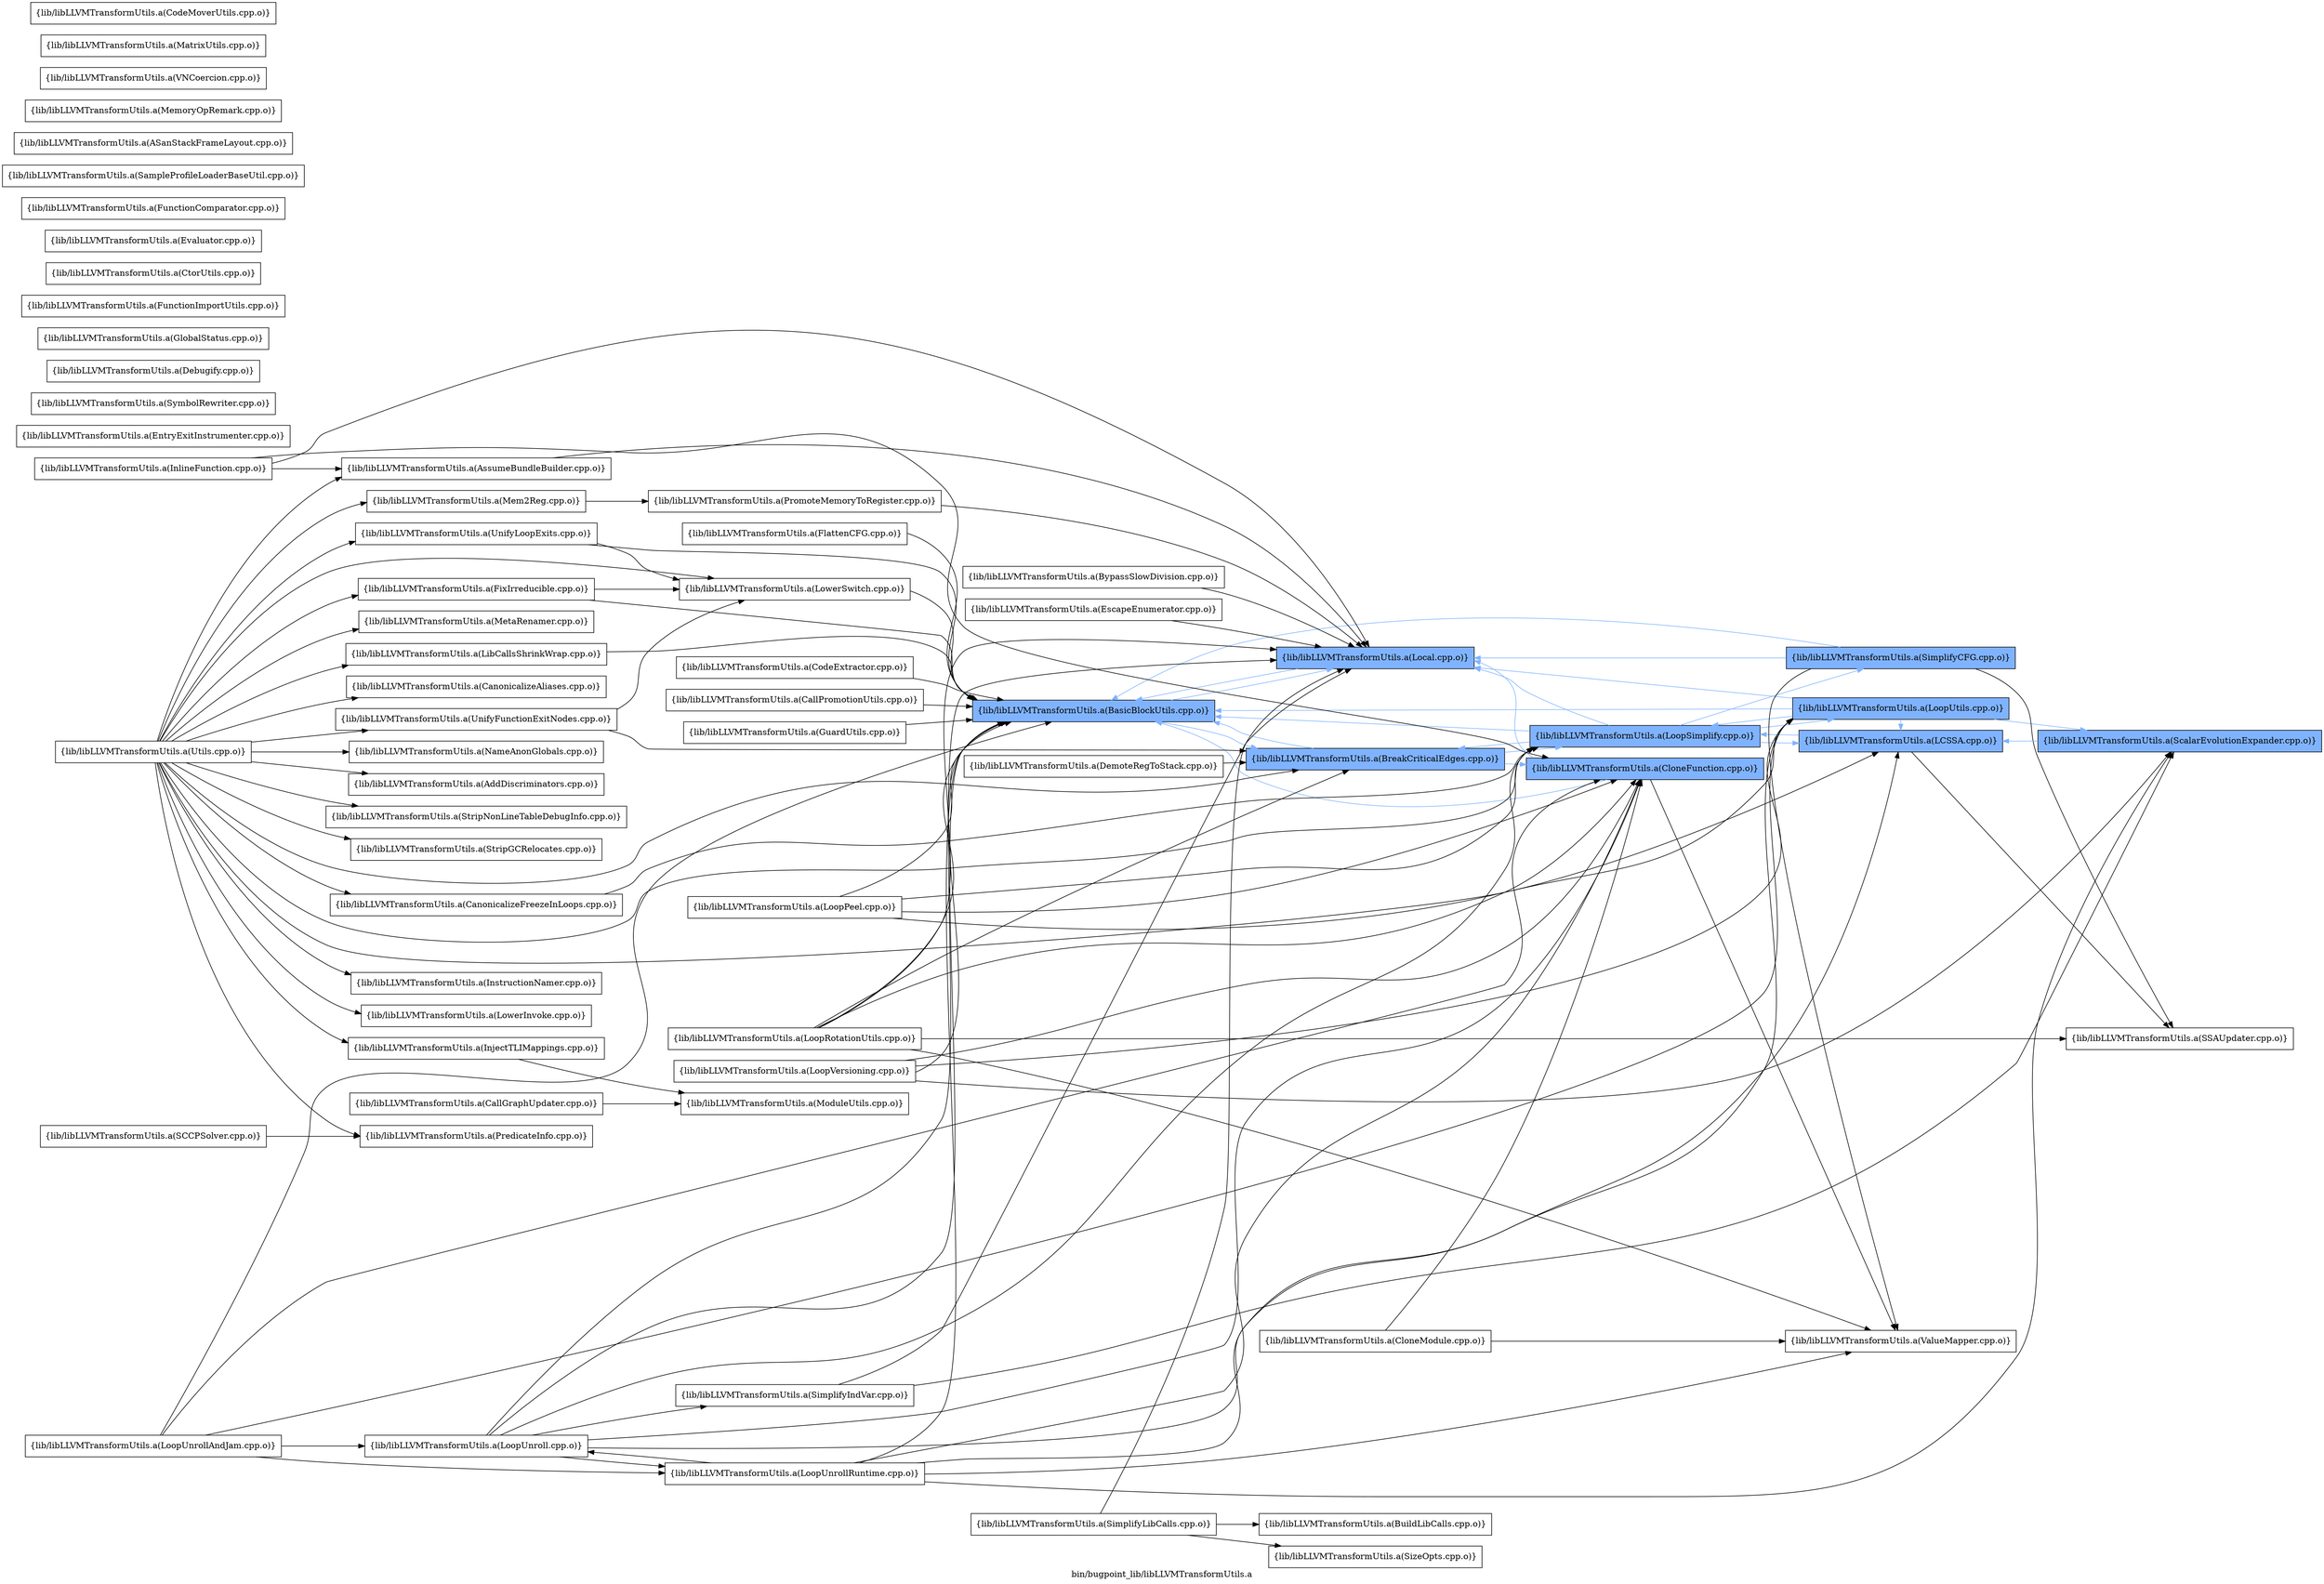 digraph "bin/bugpoint_lib/libLLVMTransformUtils.a" {
	label="bin/bugpoint_lib/libLLVMTransformUtils.a";
	rankdir=LR;
	{ rank=same; Node0x562dac235268;  }
	{ rank=same; Node0x562dac234ae8; Node0x562dac21b408;  }
	{ rank=same; Node0x562dac224a08; Node0x562dac2133e8;  }
	{ rank=same; Node0x562dac212fd8; Node0x562dac21c218; Node0x562dac231438; Node0x562dac2178f8;  }
	{ rank=same; Node0x562dac235268;  }
	{ rank=same; Node0x562dac234ae8; Node0x562dac21b408;  }
	{ rank=same; Node0x562dac224a08; Node0x562dac2133e8;  }
	{ rank=same; Node0x562dac212fd8; Node0x562dac21c218; Node0x562dac231438; Node0x562dac2178f8;  }

	Node0x562dac235268 [shape=record,shape=box,group=1,style=filled,fillcolor="0.600000 0.5 1",label="{lib/libLLVMTransformUtils.a(BasicBlockUtils.cpp.o)}"];
	Node0x562dac235268 -> Node0x562dac234ae8[color="0.600000 0.5 1"];
	Node0x562dac235268 -> Node0x562dac21b408[color="0.600000 0.5 1"];
	Node0x562dac224378 [shape=record,shape=box,group=0,label="{lib/libLLVMTransformUtils.a(CloneModule.cpp.o)}"];
	Node0x562dac224378 -> Node0x562dac224a08;
	Node0x562dac224378 -> Node0x562dac212fd8;
	Node0x562dac21b408 [shape=record,shape=box,group=1,style=filled,fillcolor="0.600000 0.5 1",label="{lib/libLLVMTransformUtils.a(Local.cpp.o)}"];
	Node0x562dac21b408 -> Node0x562dac235268[color="0.600000 0.5 1"];
	Node0x562dac2178f8 [shape=record,shape=box,group=1,style=filled,fillcolor="0.600000 0.5 1",label="{lib/libLLVMTransformUtils.a(SimplifyCFG.cpp.o)}"];
	Node0x562dac2178f8 -> Node0x562dac235268[color="0.600000 0.5 1"];
	Node0x562dac2178f8 -> Node0x562dac21b408[color="0.600000 0.5 1"];
	Node0x562dac2178f8 -> Node0x562dac21bcc8;
	Node0x562dac2178f8 -> Node0x562dac212fd8;
	Node0x562dac212fd8 [shape=record,shape=box,group=0,label="{lib/libLLVMTransformUtils.a(ValueMapper.cpp.o)}"];
	Node0x562dac234ae8 [shape=record,shape=box,group=1,style=filled,fillcolor="0.600000 0.5 1",label="{lib/libLLVMTransformUtils.a(BreakCriticalEdges.cpp.o)}"];
	Node0x562dac234ae8 -> Node0x562dac235268[color="0.600000 0.5 1"];
	Node0x562dac234ae8 -> Node0x562dac224a08[color="0.600000 0.5 1"];
	Node0x562dac234ae8 -> Node0x562dac2133e8[color="0.600000 0.5 1"];
	Node0x562dac2218a8 [shape=record,shape=box,group=0,label="{lib/libLLVMTransformUtils.a(EntryExitInstrumenter.cpp.o)}"];
	Node0x562dac222b68 [shape=record,shape=box,group=0,label="{lib/libLLVMTransformUtils.a(FixIrreducible.cpp.o)}"];
	Node0x562dac222b68 -> Node0x562dac235268;
	Node0x562dac222b68 -> Node0x562dac232b08;
	Node0x562dac21a7d8 [shape=record,shape=box,group=0,label="{lib/libLLVMTransformUtils.a(InjectTLIMappings.cpp.o)}"];
	Node0x562dac21a7d8 -> Node0x562dac2146a8;
	Node0x562dac21a238 [shape=record,shape=box,group=0,label="{lib/libLLVMTransformUtils.a(InstructionNamer.cpp.o)}"];
	Node0x562dac21c218 [shape=record,shape=box,group=1,style=filled,fillcolor="0.600000 0.5 1",label="{lib/libLLVMTransformUtils.a(LCSSA.cpp.o)}"];
	Node0x562dac21c218 -> Node0x562dac2133e8[color="0.600000 0.5 1"];
	Node0x562dac21c218 -> Node0x562dac21bcc8;
	Node0x562dac21bb38 [shape=record,shape=box,group=0,label="{lib/libLLVMTransformUtils.a(LibCallsShrinkWrap.cpp.o)}"];
	Node0x562dac21bb38 -> Node0x562dac235268;
	Node0x562dac2133e8 [shape=record,shape=box,group=1,style=filled,fillcolor="0.600000 0.5 1",label="{lib/libLLVMTransformUtils.a(LoopSimplify.cpp.o)}"];
	Node0x562dac2133e8 -> Node0x562dac235268[color="0.600000 0.5 1"];
	Node0x562dac2133e8 -> Node0x562dac234ae8[color="0.600000 0.5 1"];
	Node0x562dac2133e8 -> Node0x562dac21c218[color="0.600000 0.5 1"];
	Node0x562dac2133e8 -> Node0x562dac21b408[color="0.600000 0.5 1"];
	Node0x562dac2133e8 -> Node0x562dac231438[color="0.600000 0.5 1"];
	Node0x562dac2133e8 -> Node0x562dac2178f8[color="0.600000 0.5 1"];
	Node0x562dac232388 [shape=record,shape=box,group=0,label="{lib/libLLVMTransformUtils.a(LowerInvoke.cpp.o)}"];
	Node0x562dac232b08 [shape=record,shape=box,group=0,label="{lib/libLLVMTransformUtils.a(LowerSwitch.cpp.o)}"];
	Node0x562dac232b08 -> Node0x562dac235268;
	Node0x562dac213668 [shape=record,shape=box,group=0,label="{lib/libLLVMTransformUtils.a(Mem2Reg.cpp.o)}"];
	Node0x562dac213668 -> Node0x562dac21b1d8;
	Node0x562dac213a28 [shape=record,shape=box,group=0,label="{lib/libLLVMTransformUtils.a(MetaRenamer.cpp.o)}"];
	Node0x562dac21a698 [shape=record,shape=box,group=0,label="{lib/libLLVMTransformUtils.a(SymbolRewriter.cpp.o)}"];
	Node0x562dac21a9b8 [shape=record,shape=box,group=0,label="{lib/libLLVMTransformUtils.a(UnifyFunctionExitNodes.cpp.o)}"];
	Node0x562dac21a9b8 -> Node0x562dac234ae8;
	Node0x562dac21a9b8 -> Node0x562dac232b08;
	Node0x562dac213ed8 [shape=record,shape=box,group=0,label="{lib/libLLVMTransformUtils.a(UnifyLoopExits.cpp.o)}"];
	Node0x562dac213ed8 -> Node0x562dac235268;
	Node0x562dac213ed8 -> Node0x562dac232b08;
	Node0x562dac213c08 [shape=record,shape=box,group=0,label="{lib/libLLVMTransformUtils.a(Utils.cpp.o)}"];
	Node0x562dac213c08 -> Node0x562dac234ef8;
	Node0x562dac213c08 -> Node0x562dac234ae8;
	Node0x562dac213c08 -> Node0x562dac223108;
	Node0x562dac213c08 -> Node0x562dac222ed8;
	Node0x562dac213c08 -> Node0x562dac222b68;
	Node0x562dac213c08 -> Node0x562dac21a7d8;
	Node0x562dac213c08 -> Node0x562dac21a238;
	Node0x562dac213c08 -> Node0x562dac21c218;
	Node0x562dac213c08 -> Node0x562dac21bb38;
	Node0x562dac213c08 -> Node0x562dac2133e8;
	Node0x562dac213c08 -> Node0x562dac232388;
	Node0x562dac213c08 -> Node0x562dac232b08;
	Node0x562dac213c08 -> Node0x562dac213668;
	Node0x562dac213c08 -> Node0x562dac213a28;
	Node0x562dac213c08 -> Node0x562dac2149c8;
	Node0x562dac213c08 -> Node0x562dac219f68;
	Node0x562dac213c08 -> Node0x562dac21a9b8;
	Node0x562dac213c08 -> Node0x562dac213ed8;
	Node0x562dac213c08 -> Node0x562dac214d88;
	Node0x562dac213c08 -> Node0x562dac212d08;
	Node0x562dac213c08 -> Node0x562dac212a38;
	Node0x562dac221b28 [shape=record,shape=box,group=0,label="{lib/libLLVMTransformUtils.a(BypassSlowDivision.cpp.o)}"];
	Node0x562dac221b28 -> Node0x562dac21b408;
	Node0x562dac21c088 [shape=record,shape=box,group=0,label="{lib/libLLVMTransformUtils.a(SimplifyLibCalls.cpp.o)}"];
	Node0x562dac21c088 -> Node0x562dac2227a8;
	Node0x562dac21c088 -> Node0x562dac21b408;
	Node0x562dac21c088 -> Node0x562dac21c308;
	Node0x562dac21c308 [shape=record,shape=box,group=0,label="{lib/libLLVMTransformUtils.a(SizeOpts.cpp.o)}"];
	Node0x562dac21b728 [shape=record,shape=box,group=1,style=filled,fillcolor="0.600000 0.5 1",label="{lib/libLLVMTransformUtils.a(ScalarEvolutionExpander.cpp.o)}"];
	Node0x562dac21b728 -> Node0x562dac21c218[color="0.600000 0.5 1"];
	Node0x562dac21aff8 [shape=record,shape=box,group=0,label="{lib/libLLVMTransformUtils.a(InlineFunction.cpp.o)}"];
	Node0x562dac21aff8 -> Node0x562dac234ef8;
	Node0x562dac21aff8 -> Node0x562dac224a08;
	Node0x562dac21aff8 -> Node0x562dac21b408;
	Node0x562dac222ed8 [shape=record,shape=box,group=0,label="{lib/libLLVMTransformUtils.a(CanonicalizeFreezeInLoops.cpp.o)}"];
	Node0x562dac222ed8 -> Node0x562dac2133e8;
	Node0x562dac222938 [shape=record,shape=box,group=0,label="{lib/libLLVMTransformUtils.a(Debugify.cpp.o)}"];
	Node0x562dac2220c8 [shape=record,shape=box,group=0,label="{lib/libLLVMTransformUtils.a(DemoteRegToStack.cpp.o)}"];
	Node0x562dac2220c8 -> Node0x562dac234ae8;
	Node0x562dac223a68 [shape=record,shape=box,group=0,label="{lib/libLLVMTransformUtils.a(EscapeEnumerator.cpp.o)}"];
	Node0x562dac223a68 -> Node0x562dac21b408;
	Node0x562dac2146a8 [shape=record,shape=box,group=0,label="{lib/libLLVMTransformUtils.a(ModuleUtils.cpp.o)}"];
	Node0x562dac231438 [shape=record,shape=box,group=1,style=filled,fillcolor="0.600000 0.5 1",label="{lib/libLLVMTransformUtils.a(LoopUtils.cpp.o)}"];
	Node0x562dac231438 -> Node0x562dac235268[color="0.600000 0.5 1"];
	Node0x562dac231438 -> Node0x562dac21c218[color="0.600000 0.5 1"];
	Node0x562dac231438 -> Node0x562dac21b408[color="0.600000 0.5 1"];
	Node0x562dac231438 -> Node0x562dac2133e8[color="0.600000 0.5 1"];
	Node0x562dac231438 -> Node0x562dac21b728[color="0.600000 0.5 1"];
	Node0x562dac224a08 [shape=record,shape=box,group=1,style=filled,fillcolor="0.600000 0.5 1",label="{lib/libLLVMTransformUtils.a(CloneFunction.cpp.o)}"];
	Node0x562dac224a08 -> Node0x562dac235268[color="0.600000 0.5 1"];
	Node0x562dac224a08 -> Node0x562dac21b408[color="0.600000 0.5 1"];
	Node0x562dac224a08 -> Node0x562dac212fd8;
	Node0x562dac21bcc8 [shape=record,shape=box,group=0,label="{lib/libLLVMTransformUtils.a(SSAUpdater.cpp.o)}"];
	Node0x562dac223c98 [shape=record,shape=box,group=0,label="{lib/libLLVMTransformUtils.a(CallGraphUpdater.cpp.o)}"];
	Node0x562dac223c98 -> Node0x562dac2146a8;
	Node0x562dac2198d8 [shape=record,shape=box,group=0,label="{lib/libLLVMTransformUtils.a(GlobalStatus.cpp.o)}"];
	Node0x562dac219bf8 [shape=record,shape=box,group=0,label="{lib/libLLVMTransformUtils.a(FunctionImportUtils.cpp.o)}"];
	Node0x562dac225548 [shape=record,shape=box,group=0,label="{lib/libLLVMTransformUtils.a(CtorUtils.cpp.o)}"];
	Node0x562dac223298 [shape=record,shape=box,group=0,label="{lib/libLLVMTransformUtils.a(Evaluator.cpp.o)}"];
	Node0x562dac226358 [shape=record,shape=box,group=0,label="{lib/libLLVMTransformUtils.a(CodeExtractor.cpp.o)}"];
	Node0x562dac226358 -> Node0x562dac235268;
	Node0x562dac2227a8 [shape=record,shape=box,group=0,label="{lib/libLLVMTransformUtils.a(BuildLibCalls.cpp.o)}"];
	Node0x562dac2217b8 [shape=record,shape=box,group=0,label="{lib/libLLVMTransformUtils.a(CallPromotionUtils.cpp.o)}"];
	Node0x562dac2217b8 -> Node0x562dac235268;
	Node0x562dac217ad8 [shape=record,shape=box,group=0,label="{lib/libLLVMTransformUtils.a(FunctionComparator.cpp.o)}"];
	Node0x562dac234ef8 [shape=record,shape=box,group=0,label="{lib/libLLVMTransformUtils.a(AssumeBundleBuilder.cpp.o)}"];
	Node0x562dac234ef8 -> Node0x562dac21b408;
	Node0x562dac223108 [shape=record,shape=box,group=0,label="{lib/libLLVMTransformUtils.a(CanonicalizeAliases.cpp.o)}"];
	Node0x562dac2149c8 [shape=record,shape=box,group=0,label="{lib/libLLVMTransformUtils.a(NameAnonGlobals.cpp.o)}"];
	Node0x562dac217c18 [shape=record,shape=box,group=0,label="{lib/libLLVMTransformUtils.a(SampleProfileLoaderBaseUtil.cpp.o)}"];
	Node0x562dac219f68 [shape=record,shape=box,group=0,label="{lib/libLLVMTransformUtils.a(PredicateInfo.cpp.o)}"];
	Node0x562dac232dd8 [shape=record,shape=box,group=0,label="{lib/libLLVMTransformUtils.a(ASanStackFrameLayout.cpp.o)}"];
	Node0x562dac21b1d8 [shape=record,shape=box,group=0,label="{lib/libLLVMTransformUtils.a(PromoteMemoryToRegister.cpp.o)}"];
	Node0x562dac21b1d8 -> Node0x562dac21b408;
	Node0x562dac233a08 [shape=record,shape=box,group=0,label="{lib/libLLVMTransformUtils.a(MemoryOpRemark.cpp.o)}"];
	Node0x562dac219248 [shape=record,shape=box,group=0,label="{lib/libLLVMTransformUtils.a(GuardUtils.cpp.o)}"];
	Node0x562dac219248 -> Node0x562dac235268;
	Node0x562dac218b68 [shape=record,shape=box,group=0,label="{lib/libLLVMTransformUtils.a(VNCoercion.cpp.o)}"];
	Node0x562dac21b228 [shape=record,shape=box,group=0,label="{lib/libLLVMTransformUtils.a(SimplifyIndVar.cpp.o)}"];
	Node0x562dac21b228 -> Node0x562dac21b408;
	Node0x562dac21b228 -> Node0x562dac21b728;
	Node0x562dac231b18 [shape=record,shape=box,group=0,label="{lib/libLLVMTransformUtils.a(LoopVersioning.cpp.o)}"];
	Node0x562dac231b18 -> Node0x562dac235268;
	Node0x562dac231b18 -> Node0x562dac224a08;
	Node0x562dac231b18 -> Node0x562dac231438;
	Node0x562dac231b18 -> Node0x562dac21b728;
	Node0x562dac213b18 [shape=record,shape=box,group=0,label="{lib/libLLVMTransformUtils.a(LoopRotationUtils.cpp.o)}"];
	Node0x562dac213b18 -> Node0x562dac235268;
	Node0x562dac213b18 -> Node0x562dac234ae8;
	Node0x562dac213b18 -> Node0x562dac224a08;
	Node0x562dac213b18 -> Node0x562dac21b408;
	Node0x562dac213b18 -> Node0x562dac21bcc8;
	Node0x562dac213b18 -> Node0x562dac212fd8;
	Node0x562dac227e88 [shape=record,shape=box,group=0,label="{lib/libLLVMTransformUtils.a(LoopPeel.cpp.o)}"];
	Node0x562dac227e88 -> Node0x562dac235268;
	Node0x562dac227e88 -> Node0x562dac224a08;
	Node0x562dac227e88 -> Node0x562dac2133e8;
	Node0x562dac227e88 -> Node0x562dac231438;
	Node0x562dac212c68 [shape=record,shape=box,group=0,label="{lib/libLLVMTransformUtils.a(LoopUnroll.cpp.o)}"];
	Node0x562dac212c68 -> Node0x562dac235268;
	Node0x562dac212c68 -> Node0x562dac224a08;
	Node0x562dac212c68 -> Node0x562dac21c218;
	Node0x562dac212c68 -> Node0x562dac21b408;
	Node0x562dac212c68 -> Node0x562dac2133e8;
	Node0x562dac212c68 -> Node0x562dac230da8;
	Node0x562dac212c68 -> Node0x562dac21b228;
	Node0x562dac230678 [shape=record,shape=box,group=0,label="{lib/libLLVMTransformUtils.a(LoopUnrollAndJam.cpp.o)}"];
	Node0x562dac230678 -> Node0x562dac235268;
	Node0x562dac230678 -> Node0x562dac224a08;
	Node0x562dac230678 -> Node0x562dac212c68;
	Node0x562dac230678 -> Node0x562dac230da8;
	Node0x562dac230678 -> Node0x562dac231438;
	Node0x562dac233288 [shape=record,shape=box,group=0,label="{lib/libLLVMTransformUtils.a(MatrixUtils.cpp.o)}"];
	Node0x562dac21b548 [shape=record,shape=box,group=0,label="{lib/libLLVMTransformUtils.a(SCCPSolver.cpp.o)}"];
	Node0x562dac21b548 -> Node0x562dac219f68;
	Node0x562dac220778 [shape=record,shape=box,group=0,label="{lib/libLLVMTransformUtils.a(FlattenCFG.cpp.o)}"];
	Node0x562dac220778 -> Node0x562dac235268;
	Node0x562dac225d18 [shape=record,shape=box,group=0,label="{lib/libLLVMTransformUtils.a(CodeMoverUtils.cpp.o)}"];
	Node0x562dac230da8 [shape=record,shape=box,group=0,label="{lib/libLLVMTransformUtils.a(LoopUnrollRuntime.cpp.o)}"];
	Node0x562dac230da8 -> Node0x562dac235268;
	Node0x562dac230da8 -> Node0x562dac224a08;
	Node0x562dac230da8 -> Node0x562dac212c68;
	Node0x562dac230da8 -> Node0x562dac231438;
	Node0x562dac230da8 -> Node0x562dac21b728;
	Node0x562dac230da8 -> Node0x562dac212fd8;
	Node0x562dac214d88 [shape=record,shape=box,group=0,label="{lib/libLLVMTransformUtils.a(AddDiscriminators.cpp.o)}"];
	Node0x562dac212d08 [shape=record,shape=box,group=0,label="{lib/libLLVMTransformUtils.a(StripNonLineTableDebugInfo.cpp.o)}"];
	Node0x562dac212a38 [shape=record,shape=box,group=0,label="{lib/libLLVMTransformUtils.a(StripGCRelocates.cpp.o)}"];
}

